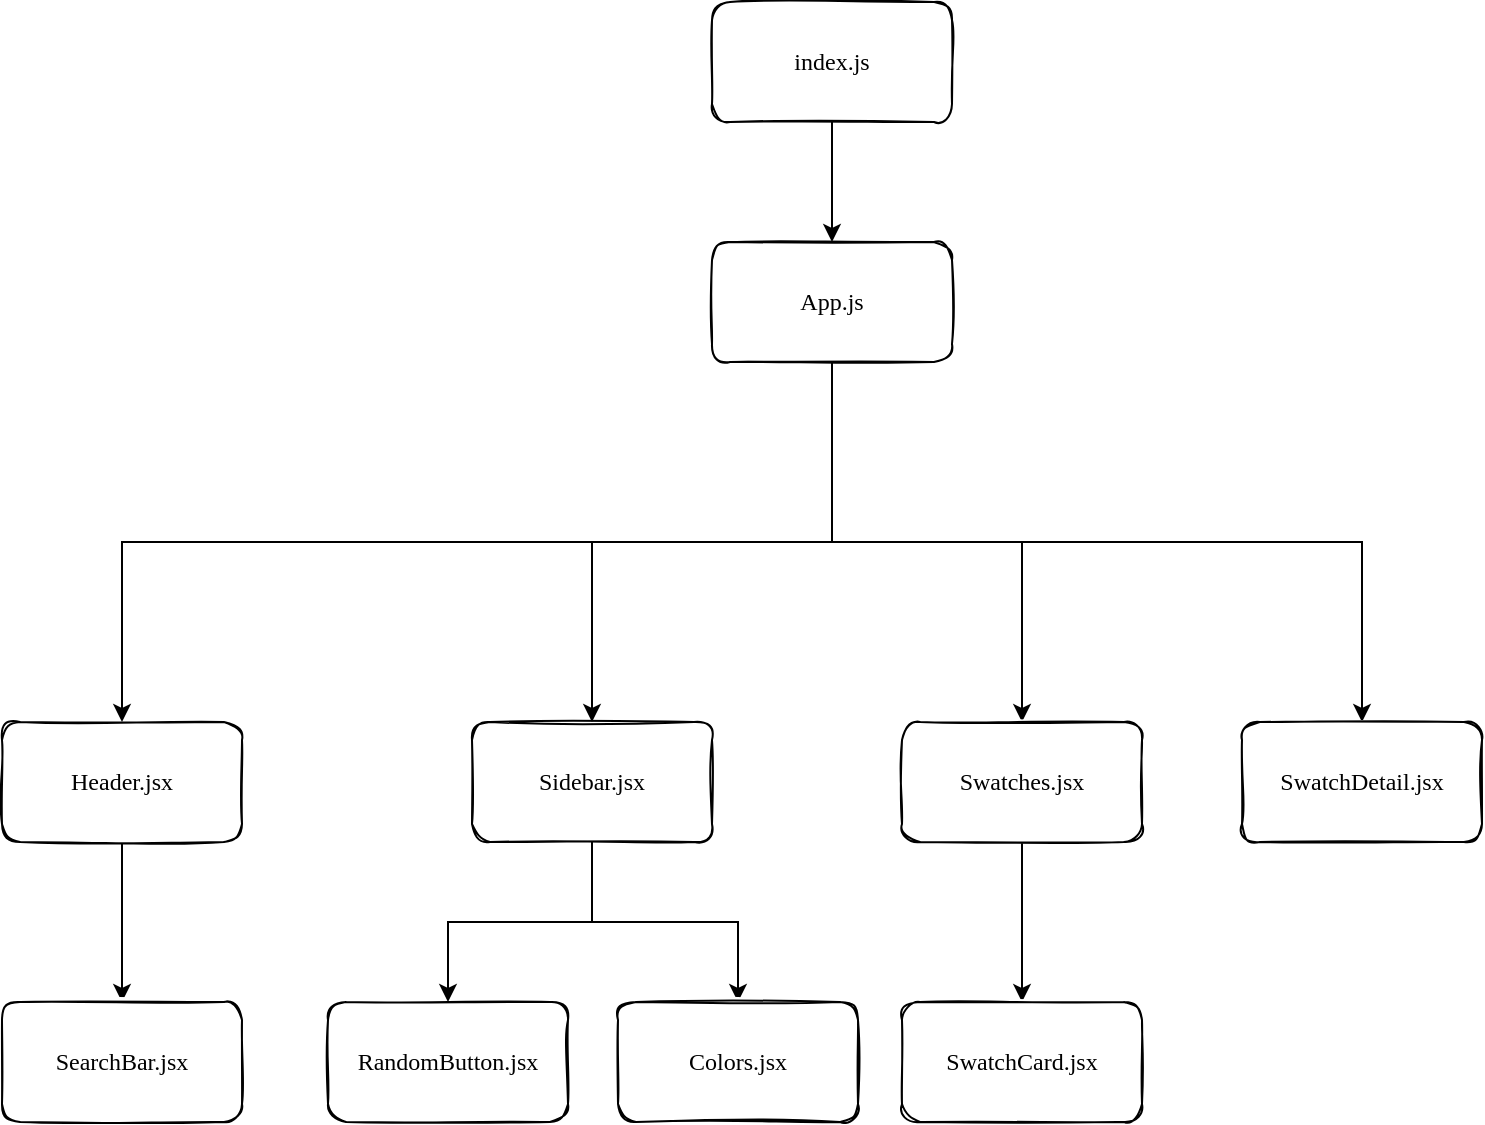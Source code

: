 <mxfile version="17.1.2" type="device"><diagram id="cOIYiqj9oKA15FfcFj9o" name="Page-1"><mxGraphModel dx="2489" dy="874" grid="1" gridSize="10" guides="1" tooltips="1" connect="1" arrows="1" fold="1" page="1" pageScale="1" pageWidth="850" pageHeight="1100" math="0" shadow="0"><root><mxCell id="0"/><mxCell id="1" parent="0"/><mxCell id="Kqs7fXENg0E2DFKlGv2c-4" value="" style="edgeStyle=orthogonalEdgeStyle;rounded=0;orthogonalLoop=1;jettySize=auto;html=1;fontFamily=Comic Sans MS;" parent="1" source="0wpUiW0XcI1kVTgKBtFP-8" edge="1"><mxGeometry relative="1" as="geometry"><Array as="points"><mxPoint x="-680" y="280"/><mxPoint x="-680" y="280"/></Array><mxPoint x="-720" y="280" as="targetPoint"/></mxGeometry></mxCell><mxCell id="0wpUiW0XcI1kVTgKBtFP-6" value="" style="edgeStyle=orthogonalEdgeStyle;rounded=0;orthogonalLoop=1;jettySize=auto;html=1;exitX=0;exitY=0.5;exitDx=0;exitDy=0;" parent="1" source="0wpUiW0XcI1kVTgKBtFP-8" edge="1"><mxGeometry relative="1" as="geometry"><Array as="points"><mxPoint x="-590" y="280"/></Array><mxPoint x="-590" y="190" as="targetPoint"/></mxGeometry></mxCell><mxCell id="FXAaY2tPLHVMMhZYXiv9-2" value="" style="edgeStyle=orthogonalEdgeStyle;rounded=0;orthogonalLoop=1;jettySize=auto;html=1;" edge="1" parent="1" source="Kqs7fXENg0E2DFKlGv2c-1" target="FXAaY2tPLHVMMhZYXiv9-1"><mxGeometry relative="1" as="geometry"/></mxCell><mxCell id="FXAaY2tPLHVMMhZYXiv9-6" value="" style="edgeStyle=orthogonalEdgeStyle;rounded=0;orthogonalLoop=1;jettySize=auto;html=1;" edge="1" parent="1" source="Kqs7fXENg0E2DFKlGv2c-1" target="FXAaY2tPLHVMMhZYXiv9-5"><mxGeometry relative="1" as="geometry"><Array as="points"><mxPoint x="-395" y="400"/><mxPoint x="-750" y="400"/></Array></mxGeometry></mxCell><mxCell id="FXAaY2tPLHVMMhZYXiv9-12" value="" style="edgeStyle=orthogonalEdgeStyle;rounded=0;orthogonalLoop=1;jettySize=auto;html=1;" edge="1" parent="1" source="Kqs7fXENg0E2DFKlGv2c-1" target="FXAaY2tPLHVMMhZYXiv9-11"><mxGeometry relative="1" as="geometry"><Array as="points"><mxPoint x="-395" y="400"/><mxPoint x="-300" y="400"/></Array></mxGeometry></mxCell><mxCell id="FXAaY2tPLHVMMhZYXiv9-16" value="" style="edgeStyle=orthogonalEdgeStyle;rounded=0;orthogonalLoop=1;jettySize=auto;html=1;" edge="1" parent="1" source="Kqs7fXENg0E2DFKlGv2c-1" target="FXAaY2tPLHVMMhZYXiv9-15"><mxGeometry relative="1" as="geometry"><Array as="points"><mxPoint x="-395" y="400"/><mxPoint x="-130" y="400"/></Array></mxGeometry></mxCell><mxCell id="Kqs7fXENg0E2DFKlGv2c-1" value="App.js" style="rounded=1;whiteSpace=wrap;html=1;sketch=1;fontFamily=Comic Sans MS;" parent="1" vertex="1"><mxGeometry x="-455" y="250" width="120" height="60" as="geometry"/></mxCell><mxCell id="0wpUiW0XcI1kVTgKBtFP-4" value="" style="edgeStyle=orthogonalEdgeStyle;rounded=0;orthogonalLoop=1;jettySize=auto;html=1;" parent="1" source="0wpUiW0XcI1kVTgKBtFP-3" target="Kqs7fXENg0E2DFKlGv2c-1" edge="1"><mxGeometry relative="1" as="geometry"/></mxCell><mxCell id="0wpUiW0XcI1kVTgKBtFP-3" value="index.js" style="rounded=1;whiteSpace=wrap;html=1;sketch=1;glass=0;shadow=0;fontFamily=Comic Sans MS;" parent="1" vertex="1"><mxGeometry x="-455" y="130" width="120" height="60" as="geometry"/></mxCell><mxCell id="0wpUiW0XcI1kVTgKBtFP-19" value="" style="edgeStyle=orthogonalEdgeStyle;rounded=0;orthogonalLoop=1;jettySize=auto;html=1;fontFamily=Comic Sans MS;" parent="1" target="0wpUiW0XcI1kVTgKBtFP-18" edge="1"><mxGeometry relative="1" as="geometry"><mxPoint x="-590" y="310" as="sourcePoint"/></mxGeometry></mxCell><mxCell id="FXAaY2tPLHVMMhZYXiv9-4" value="" style="edgeStyle=orthogonalEdgeStyle;rounded=0;orthogonalLoop=1;jettySize=auto;html=1;" edge="1" parent="1" source="FXAaY2tPLHVMMhZYXiv9-1" target="FXAaY2tPLHVMMhZYXiv9-3"><mxGeometry relative="1" as="geometry"/></mxCell><mxCell id="FXAaY2tPLHVMMhZYXiv9-10" value="" style="edgeStyle=orthogonalEdgeStyle;rounded=0;orthogonalLoop=1;jettySize=auto;html=1;" edge="1" parent="1" source="FXAaY2tPLHVMMhZYXiv9-1" target="FXAaY2tPLHVMMhZYXiv9-9"><mxGeometry relative="1" as="geometry"/></mxCell><mxCell id="FXAaY2tPLHVMMhZYXiv9-1" value="Sidebar.jsx" style="rounded=1;whiteSpace=wrap;html=1;sketch=1;fontFamily=Comic Sans MS;" vertex="1" parent="1"><mxGeometry x="-575" y="490" width="120" height="60" as="geometry"/></mxCell><mxCell id="FXAaY2tPLHVMMhZYXiv9-3" value="Colors.jsx" style="rounded=1;whiteSpace=wrap;html=1;sketch=1;fontFamily=Comic Sans MS;" vertex="1" parent="1"><mxGeometry x="-502" y="630" width="120" height="60" as="geometry"/></mxCell><mxCell id="FXAaY2tPLHVMMhZYXiv9-8" value="" style="edgeStyle=orthogonalEdgeStyle;rounded=0;orthogonalLoop=1;jettySize=auto;html=1;" edge="1" parent="1" source="FXAaY2tPLHVMMhZYXiv9-5" target="FXAaY2tPLHVMMhZYXiv9-7"><mxGeometry relative="1" as="geometry"/></mxCell><mxCell id="FXAaY2tPLHVMMhZYXiv9-5" value="Header.jsx" style="rounded=1;whiteSpace=wrap;html=1;sketch=1;fontFamily=Comic Sans MS;" vertex="1" parent="1"><mxGeometry x="-810" y="490" width="120" height="60" as="geometry"/></mxCell><mxCell id="FXAaY2tPLHVMMhZYXiv9-7" value="SearchBar.jsx" style="rounded=1;whiteSpace=wrap;html=1;sketch=1;fontFamily=Comic Sans MS;" vertex="1" parent="1"><mxGeometry x="-810" y="630" width="120" height="60" as="geometry"/></mxCell><mxCell id="FXAaY2tPLHVMMhZYXiv9-9" value="RandomButton.jsx" style="rounded=1;whiteSpace=wrap;html=1;sketch=1;fontFamily=Comic Sans MS;" vertex="1" parent="1"><mxGeometry x="-647" y="630" width="120" height="60" as="geometry"/></mxCell><mxCell id="FXAaY2tPLHVMMhZYXiv9-14" value="" style="edgeStyle=orthogonalEdgeStyle;rounded=0;orthogonalLoop=1;jettySize=auto;html=1;" edge="1" parent="1" source="FXAaY2tPLHVMMhZYXiv9-11" target="FXAaY2tPLHVMMhZYXiv9-13"><mxGeometry relative="1" as="geometry"/></mxCell><mxCell id="FXAaY2tPLHVMMhZYXiv9-11" value="Swatches.jsx" style="rounded=1;whiteSpace=wrap;html=1;sketch=1;fontFamily=Comic Sans MS;" vertex="1" parent="1"><mxGeometry x="-360" y="490" width="120" height="60" as="geometry"/></mxCell><mxCell id="FXAaY2tPLHVMMhZYXiv9-13" value="SwatchCard.jsx" style="rounded=1;whiteSpace=wrap;html=1;sketch=1;fontFamily=Comic Sans MS;" vertex="1" parent="1"><mxGeometry x="-360" y="630" width="120" height="60" as="geometry"/></mxCell><mxCell id="FXAaY2tPLHVMMhZYXiv9-15" value="SwatchDetail.jsx" style="rounded=1;whiteSpace=wrap;html=1;sketch=1;fontFamily=Comic Sans MS;" vertex="1" parent="1"><mxGeometry x="-190" y="490" width="120" height="60" as="geometry"/></mxCell></root></mxGraphModel></diagram></mxfile>